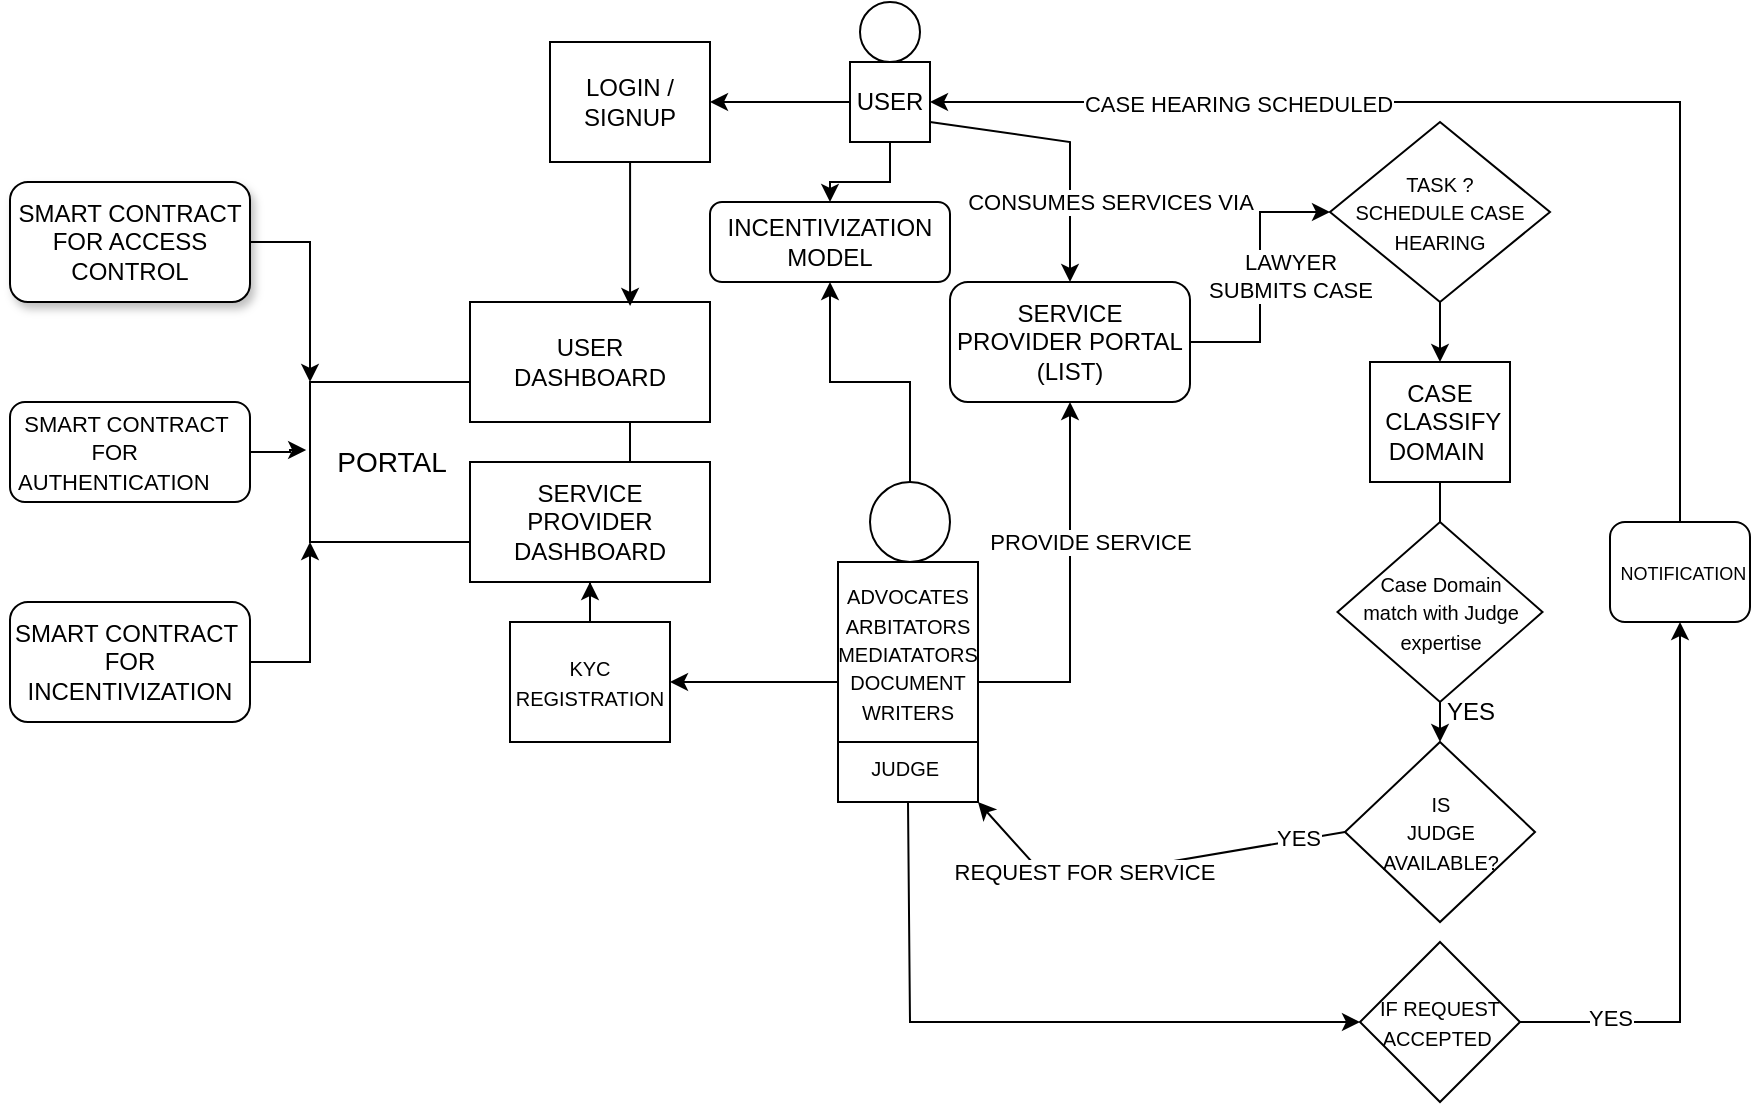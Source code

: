 <mxfile version="21.7.4" type="github">
  <diagram name="Page-1" id="g-eU_zQpK4Jmi0CYvKia">
    <mxGraphModel dx="2122" dy="647" grid="1" gridSize="10" guides="1" tooltips="1" connect="1" arrows="1" fold="1" page="1" pageScale="1" pageWidth="827" pageHeight="1169" math="0" shadow="0">
      <root>
        <mxCell id="0" />
        <mxCell id="1" parent="0" />
        <mxCell id="zGSTSEzs4RvEDAc3bm8E-2" value="&lt;div style=&quot;&quot;&gt;&lt;font style=&quot;font-size: 14px;&quot;&gt;&amp;nbsp; &amp;nbsp;PORTAL&lt;/font&gt;&lt;/div&gt;" style="rounded=0;whiteSpace=wrap;html=1;align=left;" vertex="1" parent="1">
          <mxGeometry x="80" y="200" width="160" height="80" as="geometry" />
        </mxCell>
        <mxCell id="zGSTSEzs4RvEDAc3bm8E-3" value="SERVICE PROVIDER DASHBOARD" style="rounded=0;whiteSpace=wrap;html=1;" vertex="1" parent="1">
          <mxGeometry x="160" y="240" width="120" height="60" as="geometry" />
        </mxCell>
        <mxCell id="zGSTSEzs4RvEDAc3bm8E-4" value="USER &lt;br&gt;DASHBOARD" style="rounded=0;whiteSpace=wrap;html=1;" vertex="1" parent="1">
          <mxGeometry x="160" y="160" width="120" height="60" as="geometry" />
        </mxCell>
        <mxCell id="zGSTSEzs4RvEDAc3bm8E-24" style="edgeStyle=orthogonalEdgeStyle;rounded=0;orthogonalLoop=1;jettySize=auto;html=1;entryX=0.667;entryY=0.033;entryDx=0;entryDy=0;entryPerimeter=0;" edge="1" parent="1" source="zGSTSEzs4RvEDAc3bm8E-5" target="zGSTSEzs4RvEDAc3bm8E-4">
          <mxGeometry relative="1" as="geometry" />
        </mxCell>
        <mxCell id="zGSTSEzs4RvEDAc3bm8E-5" value="LOGIN / SIGNUP" style="rounded=0;whiteSpace=wrap;html=1;" vertex="1" parent="1">
          <mxGeometry x="200" y="30" width="80" height="60" as="geometry" />
        </mxCell>
        <mxCell id="zGSTSEzs4RvEDAc3bm8E-53" value="" style="edgeStyle=orthogonalEdgeStyle;rounded=0;orthogonalLoop=1;jettySize=auto;html=1;" edge="1" parent="1" source="zGSTSEzs4RvEDAc3bm8E-6" target="zGSTSEzs4RvEDAc3bm8E-3">
          <mxGeometry relative="1" as="geometry" />
        </mxCell>
        <mxCell id="zGSTSEzs4RvEDAc3bm8E-6" value="&lt;font style=&quot;font-size: 10px;&quot;&gt;KYC REGISTRATION&lt;/font&gt;" style="rounded=0;whiteSpace=wrap;html=1;" vertex="1" parent="1">
          <mxGeometry x="180" y="320" width="80" height="60" as="geometry" />
        </mxCell>
        <mxCell id="zGSTSEzs4RvEDAc3bm8E-52" value="" style="edgeStyle=orthogonalEdgeStyle;rounded=0;orthogonalLoop=1;jettySize=auto;html=1;" edge="1" parent="1" source="zGSTSEzs4RvEDAc3bm8E-7" target="zGSTSEzs4RvEDAc3bm8E-6">
          <mxGeometry relative="1" as="geometry" />
        </mxCell>
        <mxCell id="zGSTSEzs4RvEDAc3bm8E-7" value="&lt;font style=&quot;font-size: 10px;&quot;&gt;ADVOCATES&lt;br&gt;ARBITATORS&lt;br&gt;MEDIATATORS&lt;br&gt;DOCUMENT WRITERS&lt;br&gt;&lt;br&gt;JUDGE&amp;nbsp;&lt;/font&gt;" style="rounded=0;whiteSpace=wrap;html=1;" vertex="1" parent="1">
          <mxGeometry x="344" y="290" width="70" height="120" as="geometry" />
        </mxCell>
        <mxCell id="zGSTSEzs4RvEDAc3bm8E-25" value="" style="edgeStyle=orthogonalEdgeStyle;rounded=0;orthogonalLoop=1;jettySize=auto;html=1;" edge="1" parent="1" source="zGSTSEzs4RvEDAc3bm8E-8" target="zGSTSEzs4RvEDAc3bm8E-5">
          <mxGeometry relative="1" as="geometry" />
        </mxCell>
        <mxCell id="zGSTSEzs4RvEDAc3bm8E-44" value="" style="edgeStyle=orthogonalEdgeStyle;rounded=0;orthogonalLoop=1;jettySize=auto;html=1;" edge="1" parent="1" source="zGSTSEzs4RvEDAc3bm8E-8" target="zGSTSEzs4RvEDAc3bm8E-41">
          <mxGeometry relative="1" as="geometry" />
        </mxCell>
        <mxCell id="zGSTSEzs4RvEDAc3bm8E-8" value="USER" style="rounded=0;whiteSpace=wrap;html=1;" vertex="1" parent="1">
          <mxGeometry x="350" y="40" width="40" height="40" as="geometry" />
        </mxCell>
        <mxCell id="zGSTSEzs4RvEDAc3bm8E-45" value="" style="edgeStyle=orthogonalEdgeStyle;rounded=0;orthogonalLoop=1;jettySize=auto;html=1;entryX=0.5;entryY=1;entryDx=0;entryDy=0;" edge="1" parent="1" source="zGSTSEzs4RvEDAc3bm8E-9" target="zGSTSEzs4RvEDAc3bm8E-41">
          <mxGeometry relative="1" as="geometry" />
        </mxCell>
        <mxCell id="zGSTSEzs4RvEDAc3bm8E-9" value="" style="ellipse;whiteSpace=wrap;html=1;aspect=fixed;" vertex="1" parent="1">
          <mxGeometry x="360" y="250" width="40" height="40" as="geometry" />
        </mxCell>
        <mxCell id="zGSTSEzs4RvEDAc3bm8E-10" value="" style="ellipse;whiteSpace=wrap;html=1;aspect=fixed;" vertex="1" parent="1">
          <mxGeometry x="355" y="10" width="30" height="30" as="geometry" />
        </mxCell>
        <mxCell id="zGSTSEzs4RvEDAc3bm8E-38" value="" style="edgeStyle=orthogonalEdgeStyle;rounded=0;orthogonalLoop=1;jettySize=auto;html=1;entryX=0;entryY=0.5;entryDx=0;entryDy=0;" edge="1" parent="1" source="zGSTSEzs4RvEDAc3bm8E-12" target="zGSTSEzs4RvEDAc3bm8E-13">
          <mxGeometry relative="1" as="geometry" />
        </mxCell>
        <mxCell id="zGSTSEzs4RvEDAc3bm8E-57" value="LAWYER &lt;br&gt;SUBMITS CASE" style="edgeLabel;html=1;align=center;verticalAlign=middle;resizable=0;points=[];" vertex="1" connectable="0" parent="zGSTSEzs4RvEDAc3bm8E-38">
          <mxGeometry x="0.008" y="-1" relative="1" as="geometry">
            <mxPoint x="14" as="offset" />
          </mxGeometry>
        </mxCell>
        <mxCell id="zGSTSEzs4RvEDAc3bm8E-60" value="" style="edgeStyle=orthogonalEdgeStyle;rounded=0;orthogonalLoop=1;jettySize=auto;html=1;exitX=1;exitY=0.5;exitDx=0;exitDy=0;entryX=0.5;entryY=1;entryDx=0;entryDy=0;" edge="1" parent="1" source="zGSTSEzs4RvEDAc3bm8E-7" target="zGSTSEzs4RvEDAc3bm8E-12">
          <mxGeometry relative="1" as="geometry">
            <mxPoint x="510" y="250" as="targetPoint" />
            <Array as="points">
              <mxPoint x="460" y="350" />
            </Array>
          </mxGeometry>
        </mxCell>
        <mxCell id="zGSTSEzs4RvEDAc3bm8E-61" value="PROVIDE SERVICE" style="edgeLabel;html=1;align=center;verticalAlign=middle;resizable=0;points=[];" vertex="1" connectable="0" parent="zGSTSEzs4RvEDAc3bm8E-60">
          <mxGeometry x="0.161" y="-4" relative="1" as="geometry">
            <mxPoint x="6" y="-8" as="offset" />
          </mxGeometry>
        </mxCell>
        <mxCell id="zGSTSEzs4RvEDAc3bm8E-12" value="SERVICE PROVIDER PORTAL (LIST)" style="rounded=1;whiteSpace=wrap;html=1;" vertex="1" parent="1">
          <mxGeometry x="400" y="150" width="120" height="60" as="geometry" />
        </mxCell>
        <mxCell id="zGSTSEzs4RvEDAc3bm8E-39" value="" style="edgeStyle=orthogonalEdgeStyle;rounded=0;orthogonalLoop=1;jettySize=auto;html=1;" edge="1" parent="1" source="zGSTSEzs4RvEDAc3bm8E-13" target="zGSTSEzs4RvEDAc3bm8E-16">
          <mxGeometry relative="1" as="geometry" />
        </mxCell>
        <mxCell id="zGSTSEzs4RvEDAc3bm8E-13" value="&lt;font style=&quot;font-size: 10px;&quot;&gt;TASK ? &lt;br&gt;SCHEDULE CASE HEARING&lt;/font&gt;" style="rhombus;whiteSpace=wrap;html=1;" vertex="1" parent="1">
          <mxGeometry x="590" y="70" width="110" height="90" as="geometry" />
        </mxCell>
        <mxCell id="zGSTSEzs4RvEDAc3bm8E-40" value="" style="edgeStyle=orthogonalEdgeStyle;rounded=0;orthogonalLoop=1;jettySize=auto;html=1;" edge="1" parent="1" source="zGSTSEzs4RvEDAc3bm8E-16">
          <mxGeometry relative="1" as="geometry">
            <mxPoint x="645" y="310" as="targetPoint" />
          </mxGeometry>
        </mxCell>
        <mxCell id="zGSTSEzs4RvEDAc3bm8E-16" value="&lt;span style=&quot;white-space: pre;&quot;&gt;CASE&lt;br/&gt; CLASSIFY&lt;br/&gt;DOMAIN &lt;br&gt;&lt;/span&gt;" style="rounded=0;whiteSpace=wrap;html=1;align=center;" vertex="1" parent="1">
          <mxGeometry x="610" y="190" width="70" height="60" as="geometry" />
        </mxCell>
        <mxCell id="zGSTSEzs4RvEDAc3bm8E-20" value="&lt;font style=&quot;font-size: 10px;&quot;&gt;IF REQUEST ACCEPTED&amp;nbsp;&lt;/font&gt;" style="rhombus;whiteSpace=wrap;html=1;" vertex="1" parent="1">
          <mxGeometry x="605" y="480" width="80" height="80" as="geometry" />
        </mxCell>
        <mxCell id="zGSTSEzs4RvEDAc3bm8E-21" value="&amp;nbsp;&lt;font style=&quot;font-size: 9px;&quot;&gt;NOTIFICATION&lt;/font&gt;" style="rounded=1;whiteSpace=wrap;html=1;" vertex="1" parent="1">
          <mxGeometry x="730" y="270" width="70" height="50" as="geometry" />
        </mxCell>
        <mxCell id="zGSTSEzs4RvEDAc3bm8E-22" value="" style="endArrow=none;html=1;rounded=0;entryX=1;entryY=0.75;entryDx=0;entryDy=0;exitX=0;exitY=0.75;exitDx=0;exitDy=0;" edge="1" parent="1" source="zGSTSEzs4RvEDAc3bm8E-7" target="zGSTSEzs4RvEDAc3bm8E-7">
          <mxGeometry width="50" height="50" relative="1" as="geometry">
            <mxPoint x="370" y="320" as="sourcePoint" />
            <mxPoint x="420" y="270" as="targetPoint" />
          </mxGeometry>
        </mxCell>
        <mxCell id="zGSTSEzs4RvEDAc3bm8E-27" value="" style="endArrow=classic;html=1;rounded=0;entryX=0.5;entryY=0;entryDx=0;entryDy=0;exitX=1;exitY=0.75;exitDx=0;exitDy=0;" edge="1" parent="1" source="zGSTSEzs4RvEDAc3bm8E-8" target="zGSTSEzs4RvEDAc3bm8E-12">
          <mxGeometry width="50" height="50" relative="1" as="geometry">
            <mxPoint x="370" y="320" as="sourcePoint" />
            <mxPoint x="420" y="270" as="targetPoint" />
            <Array as="points">
              <mxPoint x="460" y="80" />
            </Array>
          </mxGeometry>
        </mxCell>
        <mxCell id="zGSTSEzs4RvEDAc3bm8E-58" value="CONSUMES SERVICES VIA" style="edgeLabel;html=1;align=center;verticalAlign=middle;resizable=0;points=[];" vertex="1" connectable="0" parent="zGSTSEzs4RvEDAc3bm8E-27">
          <mxGeometry x="0.446" y="-3" relative="1" as="geometry">
            <mxPoint x="23" y="-1" as="offset" />
          </mxGeometry>
        </mxCell>
        <mxCell id="zGSTSEzs4RvEDAc3bm8E-29" value="" style="endArrow=classic;html=1;rounded=0;entryX=1;entryY=0.5;entryDx=0;entryDy=0;exitX=0.5;exitY=0;exitDx=0;exitDy=0;" edge="1" parent="1" source="zGSTSEzs4RvEDAc3bm8E-21" target="zGSTSEzs4RvEDAc3bm8E-8">
          <mxGeometry width="50" height="50" relative="1" as="geometry">
            <mxPoint x="400" y="320" as="sourcePoint" />
            <mxPoint x="450" y="270" as="targetPoint" />
            <Array as="points">
              <mxPoint x="765" y="60" />
            </Array>
          </mxGeometry>
        </mxCell>
        <mxCell id="zGSTSEzs4RvEDAc3bm8E-62" value="CASE HEARING SCHEDULED" style="edgeLabel;html=1;align=center;verticalAlign=middle;resizable=0;points=[];" vertex="1" connectable="0" parent="zGSTSEzs4RvEDAc3bm8E-29">
          <mxGeometry x="0.475" y="1" relative="1" as="geometry">
            <mxPoint as="offset" />
          </mxGeometry>
        </mxCell>
        <mxCell id="zGSTSEzs4RvEDAc3bm8E-30" value="" style="endArrow=classic;html=1;rounded=0;entryX=1;entryY=1;entryDx=0;entryDy=0;exitX=0;exitY=0.5;exitDx=0;exitDy=0;" edge="1" parent="1" source="zGSTSEzs4RvEDAc3bm8E-69" target="zGSTSEzs4RvEDAc3bm8E-7">
          <mxGeometry width="50" height="50" relative="1" as="geometry">
            <mxPoint x="645" y="370" as="sourcePoint" />
            <mxPoint x="450" y="270" as="targetPoint" />
            <Array as="points">
              <mxPoint x="450" y="450" />
            </Array>
          </mxGeometry>
        </mxCell>
        <mxCell id="zGSTSEzs4RvEDAc3bm8E-55" value="REQUEST FOR SERVICE" style="edgeLabel;html=1;align=center;verticalAlign=middle;resizable=0;points=[];" vertex="1" connectable="0" parent="zGSTSEzs4RvEDAc3bm8E-30">
          <mxGeometry x="0.296" y="-2" relative="1" as="geometry">
            <mxPoint as="offset" />
          </mxGeometry>
        </mxCell>
        <mxCell id="zGSTSEzs4RvEDAc3bm8E-75" value="YES" style="edgeLabel;html=1;align=center;verticalAlign=middle;resizable=0;points=[];" vertex="1" connectable="0" parent="zGSTSEzs4RvEDAc3bm8E-30">
          <mxGeometry x="-0.767" y="-1" relative="1" as="geometry">
            <mxPoint as="offset" />
          </mxGeometry>
        </mxCell>
        <mxCell id="zGSTSEzs4RvEDAc3bm8E-36" value="" style="endArrow=classic;html=1;rounded=0;entryX=0;entryY=0.5;entryDx=0;entryDy=0;exitX=0.5;exitY=1;exitDx=0;exitDy=0;" edge="1" parent="1" source="zGSTSEzs4RvEDAc3bm8E-7" target="zGSTSEzs4RvEDAc3bm8E-20">
          <mxGeometry width="50" height="50" relative="1" as="geometry">
            <mxPoint x="400" y="320" as="sourcePoint" />
            <mxPoint x="450" y="270" as="targetPoint" />
            <Array as="points">
              <mxPoint x="380" y="520" />
            </Array>
          </mxGeometry>
        </mxCell>
        <mxCell id="zGSTSEzs4RvEDAc3bm8E-37" value="" style="endArrow=classic;html=1;rounded=0;entryX=0.5;entryY=1;entryDx=0;entryDy=0;exitX=1;exitY=0.5;exitDx=0;exitDy=0;" edge="1" parent="1" source="zGSTSEzs4RvEDAc3bm8E-20" target="zGSTSEzs4RvEDAc3bm8E-21">
          <mxGeometry width="50" height="50" relative="1" as="geometry">
            <mxPoint x="400" y="320" as="sourcePoint" />
            <mxPoint x="450" y="270" as="targetPoint" />
            <Array as="points">
              <mxPoint x="765" y="520" />
            </Array>
          </mxGeometry>
        </mxCell>
        <mxCell id="zGSTSEzs4RvEDAc3bm8E-56" value="YES" style="edgeLabel;html=1;align=center;verticalAlign=middle;resizable=0;points=[];" vertex="1" connectable="0" parent="zGSTSEzs4RvEDAc3bm8E-37">
          <mxGeometry x="-0.678" y="2" relative="1" as="geometry">
            <mxPoint as="offset" />
          </mxGeometry>
        </mxCell>
        <mxCell id="zGSTSEzs4RvEDAc3bm8E-41" value="INCENTIVIZATION&lt;br&gt;MODEL" style="rounded=1;whiteSpace=wrap;html=1;" vertex="1" parent="1">
          <mxGeometry x="280" y="110" width="120" height="40" as="geometry" />
        </mxCell>
        <mxCell id="zGSTSEzs4RvEDAc3bm8E-66" value="" style="edgeStyle=orthogonalEdgeStyle;rounded=0;orthogonalLoop=1;jettySize=auto;html=1;entryX=0;entryY=1;entryDx=0;entryDy=0;" edge="1" parent="1" source="zGSTSEzs4RvEDAc3bm8E-46" target="zGSTSEzs4RvEDAc3bm8E-2">
          <mxGeometry relative="1" as="geometry">
            <mxPoint x="80" y="340" as="targetPoint" />
          </mxGeometry>
        </mxCell>
        <mxCell id="zGSTSEzs4RvEDAc3bm8E-46" value="SMART CONTRACT&amp;nbsp;&lt;br&gt;FOR INCENTIVIZATION" style="rounded=1;whiteSpace=wrap;html=1;" vertex="1" parent="1">
          <mxGeometry x="-70" y="310" width="120" height="60" as="geometry" />
        </mxCell>
        <mxCell id="zGSTSEzs4RvEDAc3bm8E-64" value="" style="edgeStyle=orthogonalEdgeStyle;rounded=0;orthogonalLoop=1;jettySize=auto;html=1;entryX=-0.012;entryY=0.425;entryDx=0;entryDy=0;entryPerimeter=0;" edge="1" parent="1" source="zGSTSEzs4RvEDAc3bm8E-47" target="zGSTSEzs4RvEDAc3bm8E-2">
          <mxGeometry relative="1" as="geometry" />
        </mxCell>
        <mxCell id="zGSTSEzs4RvEDAc3bm8E-47" value="&lt;p style=&quot;text-align: start;&quot;&gt;&lt;font style=&quot;font-size: 11px;&quot;&gt;&lt;br&gt;&lt;/font&gt;&lt;/p&gt;&lt;p style=&quot;text-align: start;&quot;&gt;&lt;font style=&quot;font-size: 11px;&quot;&gt;&amp;nbsp; SMART CONTRACT &amp;nbsp; &amp;nbsp; &amp;nbsp; &amp;nbsp; &amp;nbsp; &amp;nbsp; &amp;nbsp; &amp;nbsp;FOR &amp;nbsp; &amp;nbsp;AUTHENTICATION&lt;/font&gt;&lt;/p&gt;&lt;p style=&quot;text-align: start;&quot;&gt;&lt;br&gt;&lt;/p&gt;" style="rounded=1;whiteSpace=wrap;html=1;" vertex="1" parent="1">
          <mxGeometry x="-70" y="210" width="120" height="50" as="geometry" />
        </mxCell>
        <mxCell id="zGSTSEzs4RvEDAc3bm8E-63" value="" style="edgeStyle=orthogonalEdgeStyle;rounded=0;orthogonalLoop=1;jettySize=auto;html=1;entryX=0;entryY=0;entryDx=0;entryDy=0;" edge="1" parent="1" source="zGSTSEzs4RvEDAc3bm8E-48" target="zGSTSEzs4RvEDAc3bm8E-2">
          <mxGeometry relative="1" as="geometry" />
        </mxCell>
        <mxCell id="zGSTSEzs4RvEDAc3bm8E-48" value="SMART CONTRACT FOR ACCESS CONTROL" style="rounded=1;whiteSpace=wrap;html=1;shadow=1;" vertex="1" parent="1">
          <mxGeometry x="-70" y="100" width="120" height="60" as="geometry" />
        </mxCell>
        <mxCell id="zGSTSEzs4RvEDAc3bm8E-50" style="edgeStyle=orthogonalEdgeStyle;rounded=0;orthogonalLoop=1;jettySize=auto;html=1;exitX=0.5;exitY=1;exitDx=0;exitDy=0;" edge="1" parent="1" source="zGSTSEzs4RvEDAc3bm8E-6" target="zGSTSEzs4RvEDAc3bm8E-6">
          <mxGeometry relative="1" as="geometry" />
        </mxCell>
        <mxCell id="zGSTSEzs4RvEDAc3bm8E-68" value="&lt;font style=&quot;font-size: 10px;&quot;&gt;Case Domain &lt;br&gt;match with Judge expertise&lt;/font&gt;" style="rhombus;whiteSpace=wrap;html=1;" vertex="1" parent="1">
          <mxGeometry x="593.75" y="270" width="102.5" height="90" as="geometry" />
        </mxCell>
        <mxCell id="zGSTSEzs4RvEDAc3bm8E-69" value="&lt;font style=&quot;font-size: 10px;&quot;&gt;IS &lt;br&gt;JUDGE AVAILABLE?&lt;/font&gt;" style="rhombus;whiteSpace=wrap;html=1;" vertex="1" parent="1">
          <mxGeometry x="597.5" y="380" width="95" height="90" as="geometry" />
        </mxCell>
        <mxCell id="zGSTSEzs4RvEDAc3bm8E-73" value="" style="endArrow=classic;html=1;rounded=0;entryX=0.5;entryY=0;entryDx=0;entryDy=0;exitX=0.5;exitY=1;exitDx=0;exitDy=0;" edge="1" parent="1" source="zGSTSEzs4RvEDAc3bm8E-68" target="zGSTSEzs4RvEDAc3bm8E-69">
          <mxGeometry width="50" height="50" relative="1" as="geometry">
            <mxPoint x="350" y="290" as="sourcePoint" />
            <mxPoint x="400" y="240" as="targetPoint" />
          </mxGeometry>
        </mxCell>
        <mxCell id="zGSTSEzs4RvEDAc3bm8E-74" value="YES" style="text;html=1;align=center;verticalAlign=middle;resizable=0;points=[];autosize=1;strokeColor=none;fillColor=none;" vertex="1" parent="1">
          <mxGeometry x="635" y="350" width="50" height="30" as="geometry" />
        </mxCell>
      </root>
    </mxGraphModel>
  </diagram>
</mxfile>
